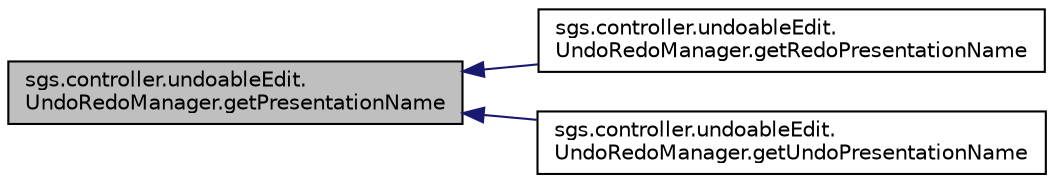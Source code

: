 digraph "sgs.controller.undoableEdit.UndoRedoManager.getPresentationName"
{
  edge [fontname="Helvetica",fontsize="10",labelfontname="Helvetica",labelfontsize="10"];
  node [fontname="Helvetica",fontsize="10",shape=record];
  rankdir="LR";
  Node1 [label="sgs.controller.undoableEdit.\lUndoRedoManager.getPresentationName",height=0.2,width=0.4,color="black", fillcolor="grey75", style="filled" fontcolor="black"];
  Node1 -> Node2 [dir="back",color="midnightblue",fontsize="10",style="solid"];
  Node2 [label="sgs.controller.undoableEdit.\lUndoRedoManager.getRedoPresentationName",height=0.2,width=0.4,color="black", fillcolor="white", style="filled",URL="$classsgs_1_1controller_1_1undoable_edit_1_1_undo_redo_manager.html#a89ed1d95c14e80b4455a482ada0a543b"];
  Node1 -> Node3 [dir="back",color="midnightblue",fontsize="10",style="solid"];
  Node3 [label="sgs.controller.undoableEdit.\lUndoRedoManager.getUndoPresentationName",height=0.2,width=0.4,color="black", fillcolor="white", style="filled",URL="$classsgs_1_1controller_1_1undoable_edit_1_1_undo_redo_manager.html#a5f9194d2f313b62b0a10583fd6e1c9ca"];
}
